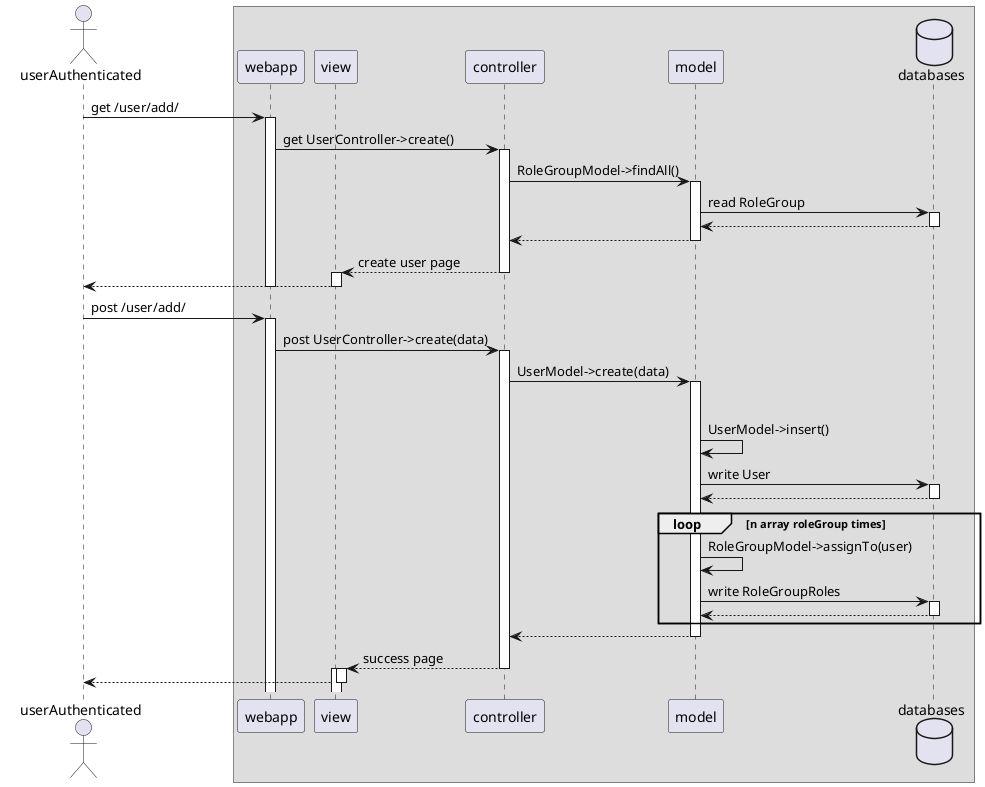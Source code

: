 @startuml

' create user
actor  userAuthenticated as user
box
participant webapp
participant view
participant controller
participant model
database databases
end box

skinparam BoxPadding 80

user -> webapp ++ : get /user/add/
webapp -> controller ++ : get UserController->create()
controller -> model ++ : RoleGroupModel->findAll()
model -> databases ++ : read RoleGroup
return
return
controller --> view -- : create user page
activate view
view --> user --
deactivate webapp 

user -> webapp ++ : post /user/add/
webapp -> controller ++ : post UserController->create(data)
controller -> model ++ : UserModel->create(data)
group transaction
model -> model  : UserModel->insert()
model -> databases ++ : write User
return
loop n array roleGroup times
model -> model  : RoleGroupModel->assignTo(user)
model -> databases ++ : write RoleGroupRoles
return
end group
return
controller --> view --++ : success page
activate view
view --> user --





@enduml